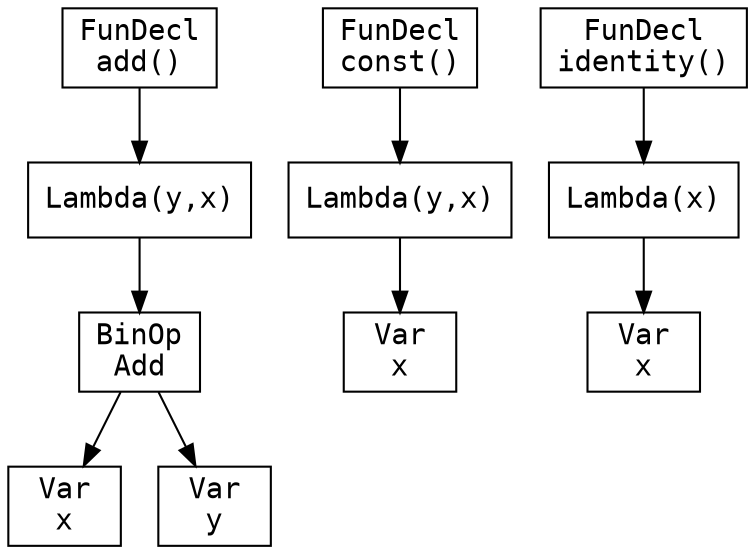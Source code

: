 digraph AST {
  node [shape=box, fontname="Courier"];
  decl0 [label="FunDecl
add()"];
  decl0_body [label="Lambda(y,x)"];
  decl0 -> decl0_body;
  decl0_body_body [label="BinOp
Add"];
  decl0_body -> decl0_body_body;
  decl0_body_body_l [label="Var
x"];
  decl0_body_body -> decl0_body_body_l;
  decl0_body_body_r [label="Var
y"];
  decl0_body_body -> decl0_body_body_r;
  decl1 [label="FunDecl
const()"];
  decl1_body [label="Lambda(y,x)"];
  decl1 -> decl1_body;
  decl1_body_body [label="Var
x"];
  decl1_body -> decl1_body_body;
  decl2 [label="FunDecl
identity()"];
  decl2_body [label="Lambda(x)"];
  decl2 -> decl2_body;
  decl2_body_body [label="Var
x"];
  decl2_body -> decl2_body_body;
}
